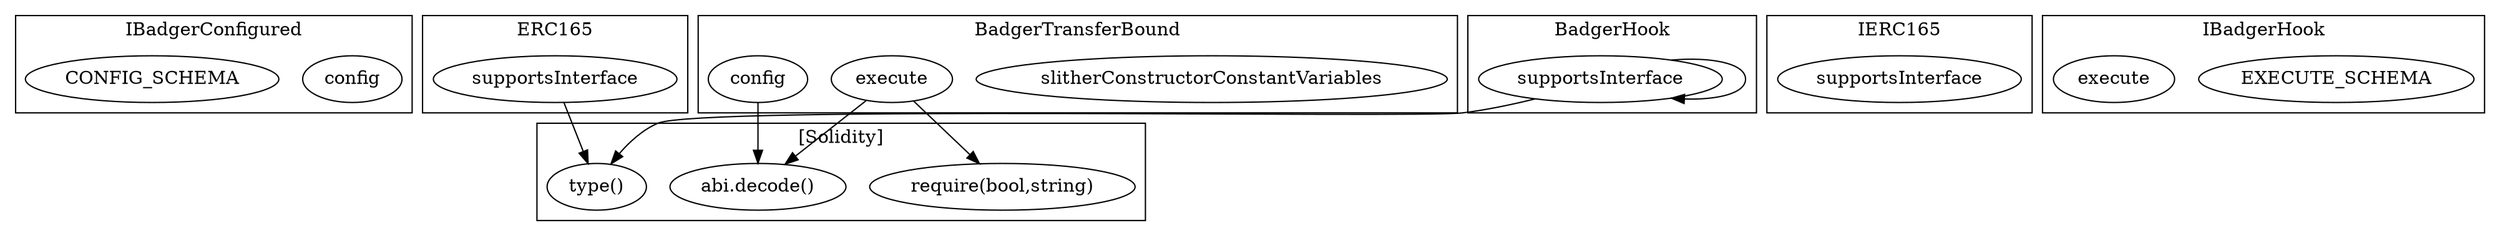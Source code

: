 strict digraph {
subgraph cluster_6468_IBadgerConfigured {
label = "IBadgerConfigured"
"6468_config" [label="config"]
"6468_CONFIG_SCHEMA" [label="CONFIG_SCHEMA"]
}subgraph cluster_3081_ERC165 {
label = "ERC165"
"3081_supportsInterface" [label="supportsInterface"]
}subgraph cluster_3093_IERC165 {
label = "IERC165"
"3093_supportsInterface" [label="supportsInterface"]
}subgraph cluster_6488_IBadgerHook {
label = "IBadgerHook"
"6488_EXECUTE_SCHEMA" [label="EXECUTE_SCHEMA"]
"6488_execute" [label="execute"]
}subgraph cluster_6200_BadgerTransferBound {
label = "BadgerTransferBound"
"6200_slitherConstructorConstantVariables" [label="slitherConstructorConstantVariables"]
"6200_execute" [label="execute"]
"6200_config" [label="config"]
}subgraph cluster_4956_BadgerHook {
label = "BadgerHook"
"4956_supportsInterface" [label="supportsInterface"]
"4956_supportsInterface" -> "4956_supportsInterface"
}subgraph cluster_solidity {
label = "[Solidity]"
"require(bool,string)" 
"abi.decode()" 
"type()" 
"3081_supportsInterface" -> "type()"
"6200_execute" -> "require(bool,string)"
"6200_execute" -> "abi.decode()"
"6200_config" -> "abi.decode()"
"4956_supportsInterface" -> "type()"
}
}